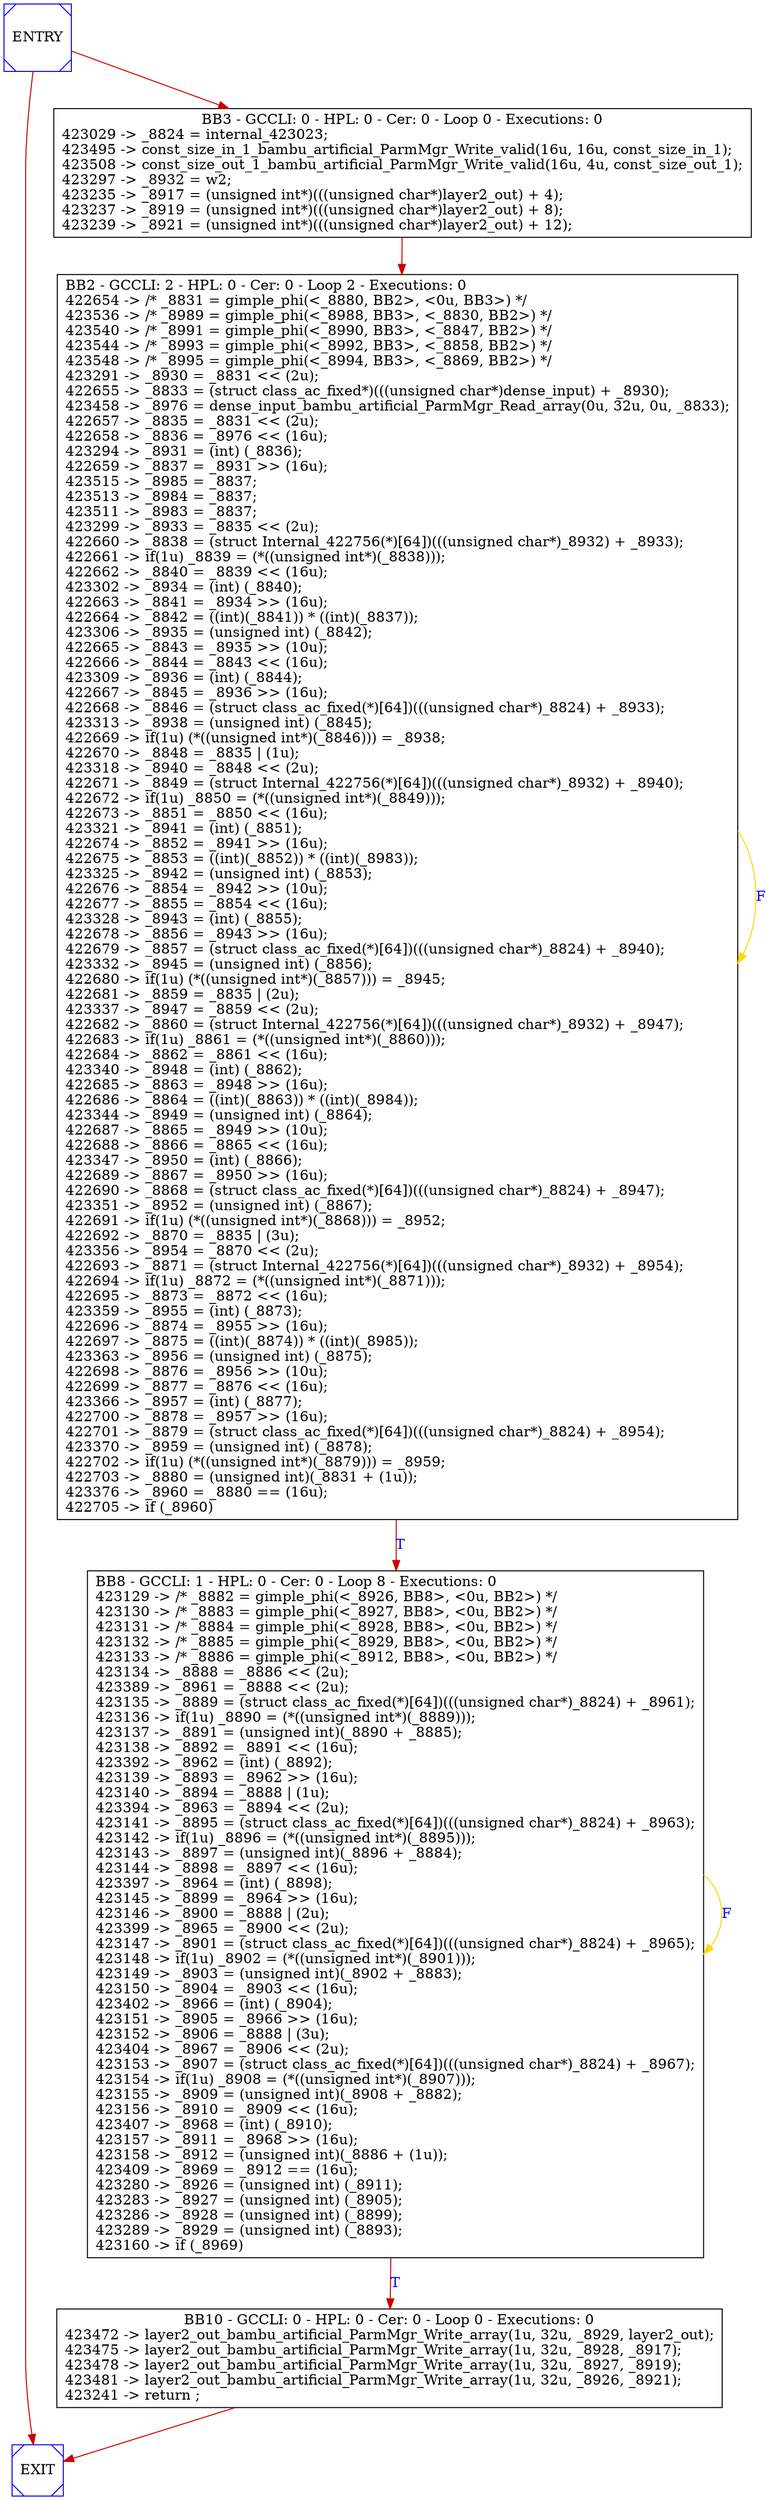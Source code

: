 digraph G {
0[color=blue,shape=Msquare, label="ENTRY"];
1[color=blue,shape=Msquare, label="EXIT"];
2[shape=box, label="BB2 - GCCLI: 2 - HPL: 0 - Cer: 0 - Loop 2 - Executions: 0\l422654 -> /* _8831 = gimple_phi(<_8880, BB2>, <0u, BB3>) */\l423536 -> /* _8989 = gimple_phi(<_8988, BB3>, <_8830, BB2>) */\l423540 -> /* _8991 = gimple_phi(<_8990, BB3>, <_8847, BB2>) */\l423544 -> /* _8993 = gimple_phi(<_8992, BB3>, <_8858, BB2>) */\l423548 -> /* _8995 = gimple_phi(<_8994, BB3>, <_8869, BB2>) */\l423291 -> _8930 = _8831 << (2u);\l422655 -> _8833 = (struct class_ac_fixed*)(((unsigned char*)dense_input) + _8930);\l423458 -> _8976 = dense_input_bambu_artificial_ParmMgr_Read_array(0u, 32u, 0u, _8833);\l422657 -> _8835 = _8831 << (2u);\l422658 -> _8836 = _8976 << (16u);\l423294 -> _8931 = (int) (_8836);\l422659 -> _8837 = _8931 >> (16u);\l423515 -> _8985 = _8837;\l423513 -> _8984 = _8837;\l423511 -> _8983 = _8837;\l423299 -> _8933 = _8835 << (2u);\l422660 -> _8838 = (struct Internal_422756(*)[64])(((unsigned char*)_8932) + _8933);\l422661 -> if(1u) _8839 = (*((unsigned int*)(_8838)));\l422662 -> _8840 = _8839 << (16u);\l423302 -> _8934 = (int) (_8840);\l422663 -> _8841 = _8934 >> (16u);\l422664 -> _8842 = ((int)(_8841)) * ((int)(_8837));\l423306 -> _8935 = (unsigned int) (_8842);\l422665 -> _8843 = _8935 >> (10u);\l422666 -> _8844 = _8843 << (16u);\l423309 -> _8936 = (int) (_8844);\l422667 -> _8845 = _8936 >> (16u);\l422668 -> _8846 = (struct class_ac_fixed(*)[64])(((unsigned char*)_8824) + _8933);\l423313 -> _8938 = (unsigned int) (_8845);\l422669 -> if(1u) (*((unsigned int*)(_8846))) = _8938;\l422670 -> _8848 = _8835 | (1u);\l423318 -> _8940 = _8848 << (2u);\l422671 -> _8849 = (struct Internal_422756(*)[64])(((unsigned char*)_8932) + _8940);\l422672 -> if(1u) _8850 = (*((unsigned int*)(_8849)));\l422673 -> _8851 = _8850 << (16u);\l423321 -> _8941 = (int) (_8851);\l422674 -> _8852 = _8941 >> (16u);\l422675 -> _8853 = ((int)(_8852)) * ((int)(_8983));\l423325 -> _8942 = (unsigned int) (_8853);\l422676 -> _8854 = _8942 >> (10u);\l422677 -> _8855 = _8854 << (16u);\l423328 -> _8943 = (int) (_8855);\l422678 -> _8856 = _8943 >> (16u);\l422679 -> _8857 = (struct class_ac_fixed(*)[64])(((unsigned char*)_8824) + _8940);\l423332 -> _8945 = (unsigned int) (_8856);\l422680 -> if(1u) (*((unsigned int*)(_8857))) = _8945;\l422681 -> _8859 = _8835 | (2u);\l423337 -> _8947 = _8859 << (2u);\l422682 -> _8860 = (struct Internal_422756(*)[64])(((unsigned char*)_8932) + _8947);\l422683 -> if(1u) _8861 = (*((unsigned int*)(_8860)));\l422684 -> _8862 = _8861 << (16u);\l423340 -> _8948 = (int) (_8862);\l422685 -> _8863 = _8948 >> (16u);\l422686 -> _8864 = ((int)(_8863)) * ((int)(_8984));\l423344 -> _8949 = (unsigned int) (_8864);\l422687 -> _8865 = _8949 >> (10u);\l422688 -> _8866 = _8865 << (16u);\l423347 -> _8950 = (int) (_8866);\l422689 -> _8867 = _8950 >> (16u);\l422690 -> _8868 = (struct class_ac_fixed(*)[64])(((unsigned char*)_8824) + _8947);\l423351 -> _8952 = (unsigned int) (_8867);\l422691 -> if(1u) (*((unsigned int*)(_8868))) = _8952;\l422692 -> _8870 = _8835 | (3u);\l423356 -> _8954 = _8870 << (2u);\l422693 -> _8871 = (struct Internal_422756(*)[64])(((unsigned char*)_8932) + _8954);\l422694 -> if(1u) _8872 = (*((unsigned int*)(_8871)));\l422695 -> _8873 = _8872 << (16u);\l423359 -> _8955 = (int) (_8873);\l422696 -> _8874 = _8955 >> (16u);\l422697 -> _8875 = ((int)(_8874)) * ((int)(_8985));\l423363 -> _8956 = (unsigned int) (_8875);\l422698 -> _8876 = _8956 >> (10u);\l422699 -> _8877 = _8876 << (16u);\l423366 -> _8957 = (int) (_8877);\l422700 -> _8878 = _8957 >> (16u);\l422701 -> _8879 = (struct class_ac_fixed(*)[64])(((unsigned char*)_8824) + _8954);\l423370 -> _8959 = (unsigned int) (_8878);\l422702 -> if(1u) (*((unsigned int*)(_8879))) = _8959;\l422703 -> _8880 = (unsigned int)(_8831 + (1u));\l423376 -> _8960 = _8880 == (16u);\l422705 -> if (_8960)\l"];
3[shape=box, label="BB3 - GCCLI: 0 - HPL: 0 - Cer: 0 - Loop 0 - Executions: 0\n423029 -> _8824 = internal_423023;\l423495 -> const_size_in_1_bambu_artificial_ParmMgr_Write_valid(16u, 16u, const_size_in_1);\l423508 -> const_size_out_1_bambu_artificial_ParmMgr_Write_valid(16u, 4u, const_size_out_1);\l423297 -> _8932 = w2;\l423235 -> _8917 = (unsigned int*)(((unsigned char*)layer2_out) + 4);\l423237 -> _8919 = (unsigned int*)(((unsigned char*)layer2_out) + 8);\l423239 -> _8921 = (unsigned int*)(((unsigned char*)layer2_out) + 12);\l"];
4[shape=box, label="BB8 - GCCLI: 1 - HPL: 0 - Cer: 0 - Loop 8 - Executions: 0\l423129 -> /* _8882 = gimple_phi(<_8926, BB8>, <0u, BB2>) */\l423130 -> /* _8883 = gimple_phi(<_8927, BB8>, <0u, BB2>) */\l423131 -> /* _8884 = gimple_phi(<_8928, BB8>, <0u, BB2>) */\l423132 -> /* _8885 = gimple_phi(<_8929, BB8>, <0u, BB2>) */\l423133 -> /* _8886 = gimple_phi(<_8912, BB8>, <0u, BB2>) */\l423134 -> _8888 = _8886 << (2u);\l423389 -> _8961 = _8888 << (2u);\l423135 -> _8889 = (struct class_ac_fixed(*)[64])(((unsigned char*)_8824) + _8961);\l423136 -> if(1u) _8890 = (*((unsigned int*)(_8889)));\l423137 -> _8891 = (unsigned int)(_8890 + _8885);\l423138 -> _8892 = _8891 << (16u);\l423392 -> _8962 = (int) (_8892);\l423139 -> _8893 = _8962 >> (16u);\l423140 -> _8894 = _8888 | (1u);\l423394 -> _8963 = _8894 << (2u);\l423141 -> _8895 = (struct class_ac_fixed(*)[64])(((unsigned char*)_8824) + _8963);\l423142 -> if(1u) _8896 = (*((unsigned int*)(_8895)));\l423143 -> _8897 = (unsigned int)(_8896 + _8884);\l423144 -> _8898 = _8897 << (16u);\l423397 -> _8964 = (int) (_8898);\l423145 -> _8899 = _8964 >> (16u);\l423146 -> _8900 = _8888 | (2u);\l423399 -> _8965 = _8900 << (2u);\l423147 -> _8901 = (struct class_ac_fixed(*)[64])(((unsigned char*)_8824) + _8965);\l423148 -> if(1u) _8902 = (*((unsigned int*)(_8901)));\l423149 -> _8903 = (unsigned int)(_8902 + _8883);\l423150 -> _8904 = _8903 << (16u);\l423402 -> _8966 = (int) (_8904);\l423151 -> _8905 = _8966 >> (16u);\l423152 -> _8906 = _8888 | (3u);\l423404 -> _8967 = _8906 << (2u);\l423153 -> _8907 = (struct class_ac_fixed(*)[64])(((unsigned char*)_8824) + _8967);\l423154 -> if(1u) _8908 = (*((unsigned int*)(_8907)));\l423155 -> _8909 = (unsigned int)(_8908 + _8882);\l423156 -> _8910 = _8909 << (16u);\l423407 -> _8968 = (int) (_8910);\l423157 -> _8911 = _8968 >> (16u);\l423158 -> _8912 = (unsigned int)(_8886 + (1u));\l423409 -> _8969 = _8912 == (16u);\l423280 -> _8926 = (unsigned int) (_8911);\l423283 -> _8927 = (unsigned int) (_8905);\l423286 -> _8928 = (unsigned int) (_8899);\l423289 -> _8929 = (unsigned int) (_8893);\l423160 -> if (_8969)\l"];
5[shape=box, label="BB10 - GCCLI: 0 - HPL: 0 - Cer: 0 - Loop 0 - Executions: 0\n423472 -> layer2_out_bambu_artificial_ParmMgr_Write_array(1u, 32u, _8929, layer2_out);\l423475 -> layer2_out_bambu_artificial_ParmMgr_Write_array(1u, 32u, _8928, _8917);\l423478 -> layer2_out_bambu_artificial_ParmMgr_Write_array(1u, 32u, _8927, _8919);\l423481 -> layer2_out_bambu_artificial_ParmMgr_Write_array(1u, 32u, _8926, _8921);\l423241 -> return ;\l"];
0->1 [fontcolor=blue, color=red3];
2->4 [fontcolor=blue, color=red3,label="T"];
2->2 [fontcolor=blue, color=gold,label="F"];
0->3 [fontcolor=blue, color=red3];
3->2 [fontcolor=blue, color=red3];
4->5 [fontcolor=blue, color=red3,label="T"];
4->4 [fontcolor=blue, color=gold,label="F"];
5->1 [fontcolor=blue, color=red3];
}
